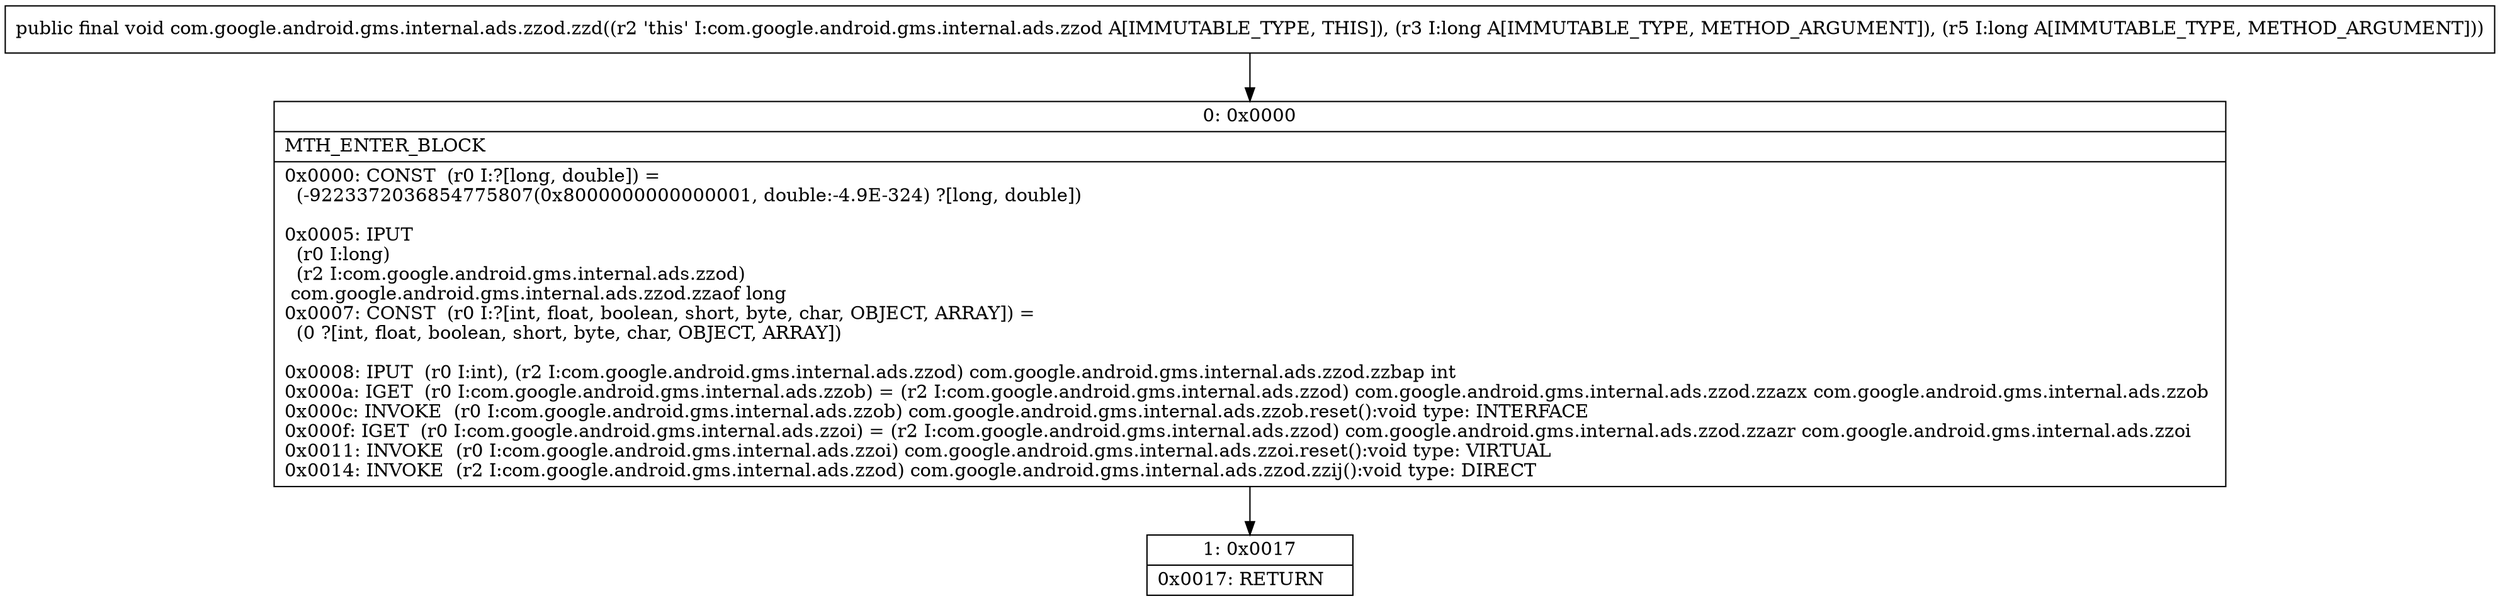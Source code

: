 digraph "CFG forcom.google.android.gms.internal.ads.zzod.zzd(JJ)V" {
Node_0 [shape=record,label="{0\:\ 0x0000|MTH_ENTER_BLOCK\l|0x0000: CONST  (r0 I:?[long, double]) = \l  (\-9223372036854775807(0x8000000000000001, double:\-4.9E\-324) ?[long, double])\l \l0x0005: IPUT  \l  (r0 I:long)\l  (r2 I:com.google.android.gms.internal.ads.zzod)\l com.google.android.gms.internal.ads.zzod.zzaof long \l0x0007: CONST  (r0 I:?[int, float, boolean, short, byte, char, OBJECT, ARRAY]) = \l  (0 ?[int, float, boolean, short, byte, char, OBJECT, ARRAY])\l \l0x0008: IPUT  (r0 I:int), (r2 I:com.google.android.gms.internal.ads.zzod) com.google.android.gms.internal.ads.zzod.zzbap int \l0x000a: IGET  (r0 I:com.google.android.gms.internal.ads.zzob) = (r2 I:com.google.android.gms.internal.ads.zzod) com.google.android.gms.internal.ads.zzod.zzazx com.google.android.gms.internal.ads.zzob \l0x000c: INVOKE  (r0 I:com.google.android.gms.internal.ads.zzob) com.google.android.gms.internal.ads.zzob.reset():void type: INTERFACE \l0x000f: IGET  (r0 I:com.google.android.gms.internal.ads.zzoi) = (r2 I:com.google.android.gms.internal.ads.zzod) com.google.android.gms.internal.ads.zzod.zzazr com.google.android.gms.internal.ads.zzoi \l0x0011: INVOKE  (r0 I:com.google.android.gms.internal.ads.zzoi) com.google.android.gms.internal.ads.zzoi.reset():void type: VIRTUAL \l0x0014: INVOKE  (r2 I:com.google.android.gms.internal.ads.zzod) com.google.android.gms.internal.ads.zzod.zzij():void type: DIRECT \l}"];
Node_1 [shape=record,label="{1\:\ 0x0017|0x0017: RETURN   \l}"];
MethodNode[shape=record,label="{public final void com.google.android.gms.internal.ads.zzod.zzd((r2 'this' I:com.google.android.gms.internal.ads.zzod A[IMMUTABLE_TYPE, THIS]), (r3 I:long A[IMMUTABLE_TYPE, METHOD_ARGUMENT]), (r5 I:long A[IMMUTABLE_TYPE, METHOD_ARGUMENT])) }"];
MethodNode -> Node_0;
Node_0 -> Node_1;
}

